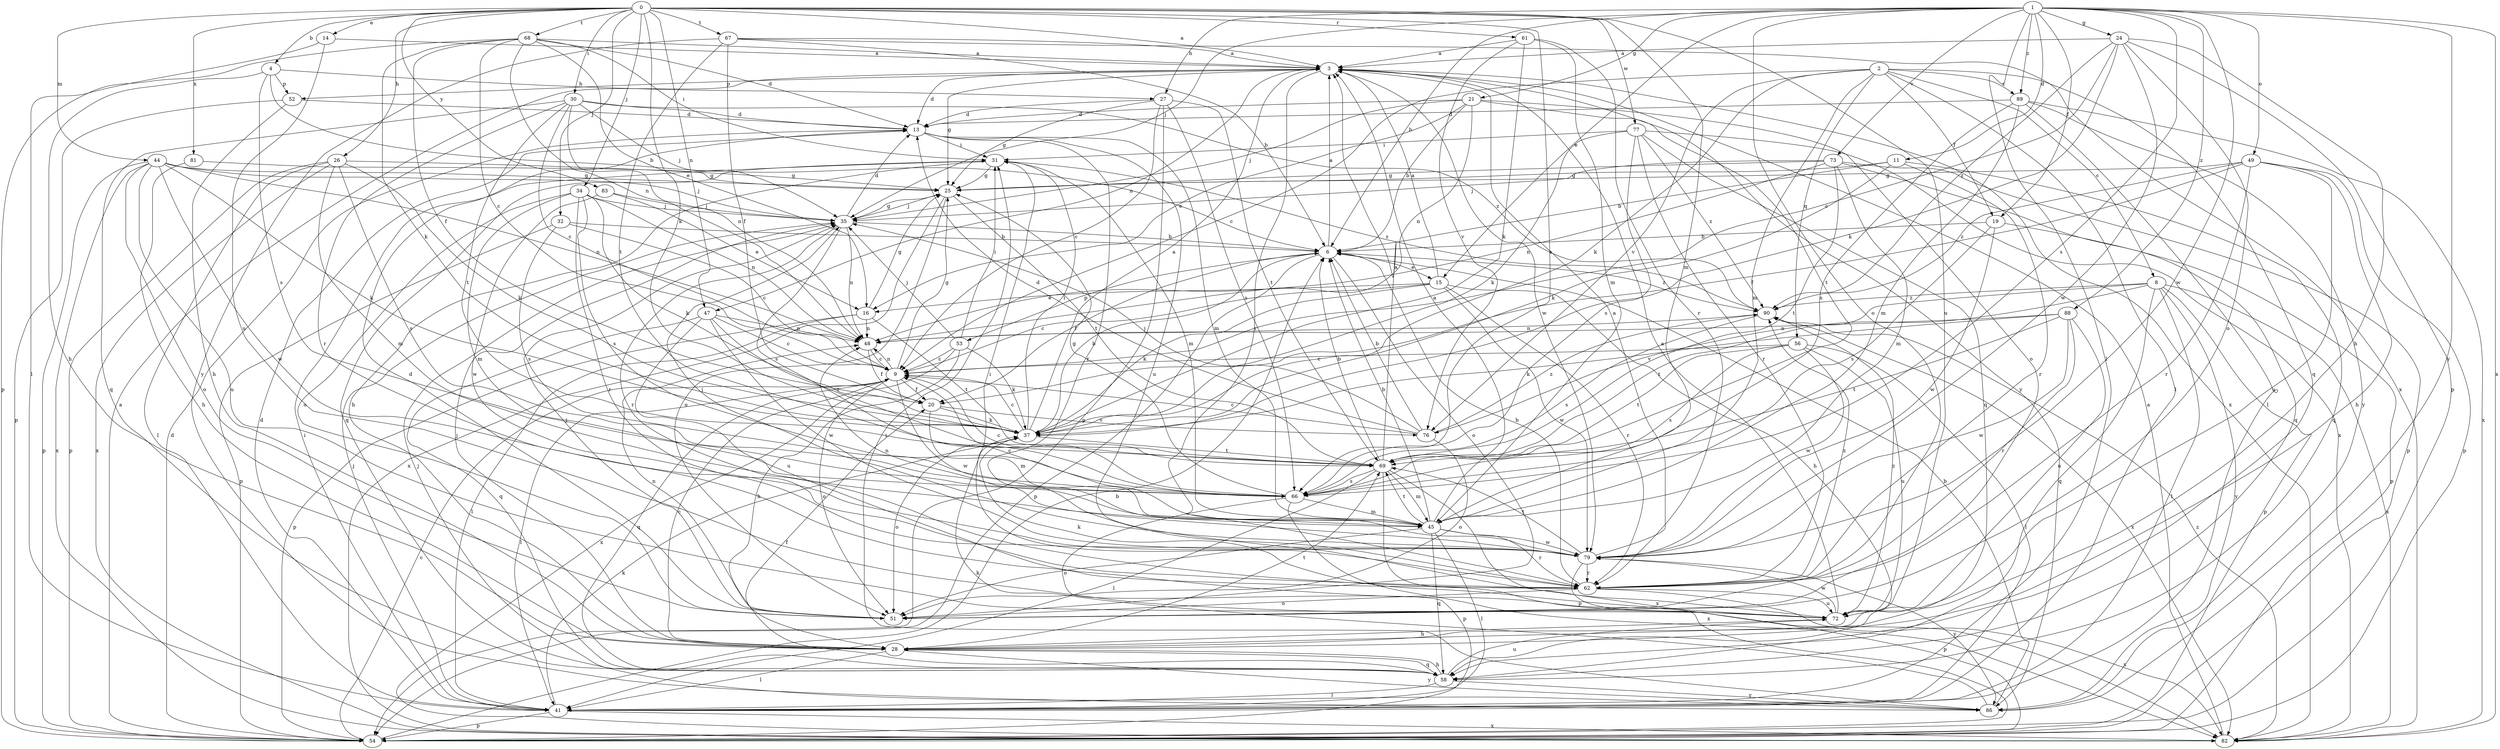 strict digraph  {
0;
1;
2;
3;
4;
6;
8;
9;
11;
13;
14;
15;
16;
19;
20;
21;
24;
25;
26;
27;
28;
30;
31;
32;
34;
35;
37;
41;
44;
45;
47;
48;
49;
51;
52;
53;
54;
56;
58;
61;
62;
66;
67;
68;
69;
72;
73;
76;
77;
79;
81;
82;
83;
86;
88;
89;
90;
0 -> 3  [label=a];
0 -> 4  [label=b];
0 -> 14  [label=e];
0 -> 26  [label=h];
0 -> 30  [label=i];
0 -> 32  [label=j];
0 -> 34  [label=j];
0 -> 37  [label=k];
0 -> 44  [label=m];
0 -> 45  [label=m];
0 -> 47  [label=n];
0 -> 61  [label=r];
0 -> 66  [label=s];
0 -> 67  [label=t];
0 -> 68  [label=t];
0 -> 72  [label=u];
0 -> 77  [label=w];
0 -> 81  [label=x];
0 -> 83  [label=y];
1 -> 6  [label=b];
1 -> 11  [label=d];
1 -> 15  [label=e];
1 -> 19  [label=f];
1 -> 21  [label=g];
1 -> 24  [label=g];
1 -> 27  [label=h];
1 -> 35  [label=j];
1 -> 41  [label=l];
1 -> 49  [label=o];
1 -> 51  [label=o];
1 -> 66  [label=s];
1 -> 73  [label=v];
1 -> 79  [label=w];
1 -> 82  [label=x];
1 -> 86  [label=y];
1 -> 88  [label=z];
1 -> 89  [label=z];
2 -> 8  [label=c];
2 -> 9  [label=c];
2 -> 19  [label=f];
2 -> 37  [label=k];
2 -> 41  [label=l];
2 -> 45  [label=m];
2 -> 56  [label=q];
2 -> 58  [label=q];
2 -> 76  [label=v];
2 -> 89  [label=z];
3 -> 13  [label=d];
3 -> 25  [label=g];
3 -> 47  [label=n];
3 -> 52  [label=p];
3 -> 62  [label=r];
3 -> 79  [label=w];
3 -> 82  [label=x];
3 -> 86  [label=y];
4 -> 6  [label=b];
4 -> 27  [label=h];
4 -> 28  [label=h];
4 -> 52  [label=p];
4 -> 66  [label=s];
6 -> 3  [label=a];
6 -> 15  [label=e];
6 -> 20  [label=f];
6 -> 51  [label=o];
6 -> 53  [label=p];
6 -> 54  [label=p];
6 -> 90  [label=z];
8 -> 41  [label=l];
8 -> 54  [label=p];
8 -> 58  [label=q];
8 -> 69  [label=t];
8 -> 76  [label=v];
8 -> 82  [label=x];
8 -> 86  [label=y];
8 -> 90  [label=z];
9 -> 20  [label=f];
9 -> 25  [label=g];
9 -> 41  [label=l];
9 -> 48  [label=n];
9 -> 51  [label=o];
9 -> 58  [label=q];
9 -> 79  [label=w];
11 -> 6  [label=b];
11 -> 25  [label=g];
11 -> 37  [label=k];
11 -> 58  [label=q];
11 -> 62  [label=r];
13 -> 31  [label=i];
13 -> 45  [label=m];
13 -> 62  [label=r];
13 -> 72  [label=u];
14 -> 3  [label=a];
14 -> 41  [label=l];
14 -> 72  [label=u];
15 -> 3  [label=a];
15 -> 9  [label=c];
15 -> 16  [label=e];
15 -> 28  [label=h];
15 -> 37  [label=k];
15 -> 62  [label=r];
15 -> 79  [label=w];
16 -> 25  [label=g];
16 -> 41  [label=l];
16 -> 48  [label=n];
16 -> 54  [label=p];
16 -> 69  [label=t];
19 -> 6  [label=b];
19 -> 54  [label=p];
19 -> 66  [label=s];
19 -> 79  [label=w];
20 -> 37  [label=k];
20 -> 45  [label=m];
20 -> 76  [label=v];
21 -> 6  [label=b];
21 -> 13  [label=d];
21 -> 16  [label=e];
21 -> 35  [label=j];
21 -> 48  [label=n];
21 -> 51  [label=o];
21 -> 69  [label=t];
24 -> 3  [label=a];
24 -> 9  [label=c];
24 -> 28  [label=h];
24 -> 37  [label=k];
24 -> 51  [label=o];
24 -> 54  [label=p];
24 -> 79  [label=w];
24 -> 90  [label=z];
25 -> 35  [label=j];
25 -> 51  [label=o];
25 -> 69  [label=t];
25 -> 82  [label=x];
26 -> 25  [label=g];
26 -> 37  [label=k];
26 -> 41  [label=l];
26 -> 45  [label=m];
26 -> 54  [label=p];
26 -> 66  [label=s];
26 -> 82  [label=x];
27 -> 9  [label=c];
27 -> 13  [label=d];
27 -> 25  [label=g];
27 -> 54  [label=p];
27 -> 66  [label=s];
27 -> 69  [label=t];
28 -> 9  [label=c];
28 -> 35  [label=j];
28 -> 41  [label=l];
28 -> 58  [label=q];
28 -> 69  [label=t];
28 -> 86  [label=y];
30 -> 9  [label=c];
30 -> 13  [label=d];
30 -> 35  [label=j];
30 -> 48  [label=n];
30 -> 58  [label=q];
30 -> 62  [label=r];
30 -> 69  [label=t];
30 -> 90  [label=z];
31 -> 25  [label=g];
31 -> 28  [label=h];
31 -> 45  [label=m];
31 -> 58  [label=q];
31 -> 90  [label=z];
32 -> 6  [label=b];
32 -> 9  [label=c];
32 -> 54  [label=p];
32 -> 66  [label=s];
34 -> 35  [label=j];
34 -> 37  [label=k];
34 -> 45  [label=m];
34 -> 48  [label=n];
34 -> 51  [label=o];
34 -> 62  [label=r];
34 -> 66  [label=s];
35 -> 6  [label=b];
35 -> 13  [label=d];
35 -> 25  [label=g];
35 -> 48  [label=n];
35 -> 62  [label=r];
35 -> 66  [label=s];
37 -> 3  [label=a];
37 -> 6  [label=b];
37 -> 9  [label=c];
37 -> 31  [label=i];
37 -> 51  [label=o];
37 -> 69  [label=t];
41 -> 13  [label=d];
41 -> 31  [label=i];
41 -> 35  [label=j];
41 -> 37  [label=k];
41 -> 54  [label=p];
41 -> 82  [label=x];
44 -> 25  [label=g];
44 -> 35  [label=j];
44 -> 37  [label=k];
44 -> 48  [label=n];
44 -> 51  [label=o];
44 -> 54  [label=p];
44 -> 72  [label=u];
44 -> 79  [label=w];
44 -> 82  [label=x];
45 -> 3  [label=a];
45 -> 6  [label=b];
45 -> 9  [label=c];
45 -> 41  [label=l];
45 -> 51  [label=o];
45 -> 58  [label=q];
45 -> 62  [label=r];
45 -> 69  [label=t];
45 -> 79  [label=w];
47 -> 9  [label=c];
47 -> 48  [label=n];
47 -> 58  [label=q];
47 -> 69  [label=t];
47 -> 72  [label=u];
47 -> 79  [label=w];
48 -> 9  [label=c];
48 -> 20  [label=f];
49 -> 20  [label=f];
49 -> 25  [label=g];
49 -> 28  [label=h];
49 -> 54  [label=p];
49 -> 62  [label=r];
49 -> 72  [label=u];
49 -> 90  [label=z];
51 -> 13  [label=d];
51 -> 35  [label=j];
51 -> 48  [label=n];
52 -> 13  [label=d];
52 -> 28  [label=h];
52 -> 54  [label=p];
53 -> 9  [label=c];
53 -> 28  [label=h];
53 -> 31  [label=i];
53 -> 35  [label=j];
53 -> 37  [label=k];
53 -> 82  [label=x];
54 -> 3  [label=a];
54 -> 6  [label=b];
54 -> 9  [label=c];
54 -> 13  [label=d];
56 -> 9  [label=c];
56 -> 41  [label=l];
56 -> 66  [label=s];
56 -> 69  [label=t];
56 -> 72  [label=u];
56 -> 79  [label=w];
58 -> 20  [label=f];
58 -> 28  [label=h];
58 -> 41  [label=l];
58 -> 72  [label=u];
58 -> 86  [label=y];
61 -> 3  [label=a];
61 -> 37  [label=k];
61 -> 45  [label=m];
61 -> 62  [label=r];
61 -> 76  [label=v];
62 -> 6  [label=b];
62 -> 31  [label=i];
62 -> 51  [label=o];
62 -> 72  [label=u];
62 -> 82  [label=x];
62 -> 90  [label=z];
66 -> 9  [label=c];
66 -> 25  [label=g];
66 -> 45  [label=m];
66 -> 54  [label=p];
66 -> 82  [label=x];
67 -> 3  [label=a];
67 -> 6  [label=b];
67 -> 20  [label=f];
67 -> 69  [label=t];
67 -> 82  [label=x];
67 -> 86  [label=y];
68 -> 3  [label=a];
68 -> 9  [label=c];
68 -> 13  [label=d];
68 -> 16  [label=e];
68 -> 20  [label=f];
68 -> 31  [label=i];
68 -> 37  [label=k];
68 -> 48  [label=n];
68 -> 54  [label=p];
69 -> 3  [label=a];
69 -> 6  [label=b];
69 -> 41  [label=l];
69 -> 45  [label=m];
69 -> 54  [label=p];
69 -> 66  [label=s];
69 -> 82  [label=x];
72 -> 3  [label=a];
72 -> 28  [label=h];
72 -> 37  [label=k];
72 -> 79  [label=w];
72 -> 90  [label=z];
73 -> 25  [label=g];
73 -> 35  [label=j];
73 -> 45  [label=m];
73 -> 48  [label=n];
73 -> 54  [label=p];
73 -> 58  [label=q];
73 -> 69  [label=t];
76 -> 6  [label=b];
76 -> 9  [label=c];
76 -> 13  [label=d];
76 -> 35  [label=j];
76 -> 51  [label=o];
76 -> 90  [label=z];
77 -> 31  [label=i];
77 -> 37  [label=k];
77 -> 58  [label=q];
77 -> 62  [label=r];
77 -> 66  [label=s];
77 -> 82  [label=x];
77 -> 90  [label=z];
79 -> 3  [label=a];
79 -> 35  [label=j];
79 -> 48  [label=n];
79 -> 54  [label=p];
79 -> 62  [label=r];
79 -> 69  [label=t];
79 -> 86  [label=y];
81 -> 25  [label=g];
81 -> 28  [label=h];
82 -> 3  [label=a];
82 -> 90  [label=z];
83 -> 16  [label=e];
83 -> 35  [label=j];
83 -> 79  [label=w];
86 -> 6  [label=b];
86 -> 31  [label=i];
86 -> 35  [label=j];
86 -> 37  [label=k];
88 -> 37  [label=k];
88 -> 48  [label=n];
88 -> 62  [label=r];
88 -> 69  [label=t];
88 -> 72  [label=u];
88 -> 79  [label=w];
89 -> 13  [label=d];
89 -> 41  [label=l];
89 -> 45  [label=m];
89 -> 66  [label=s];
89 -> 82  [label=x];
89 -> 86  [label=y];
90 -> 48  [label=n];
90 -> 66  [label=s];
90 -> 82  [label=x];
}
